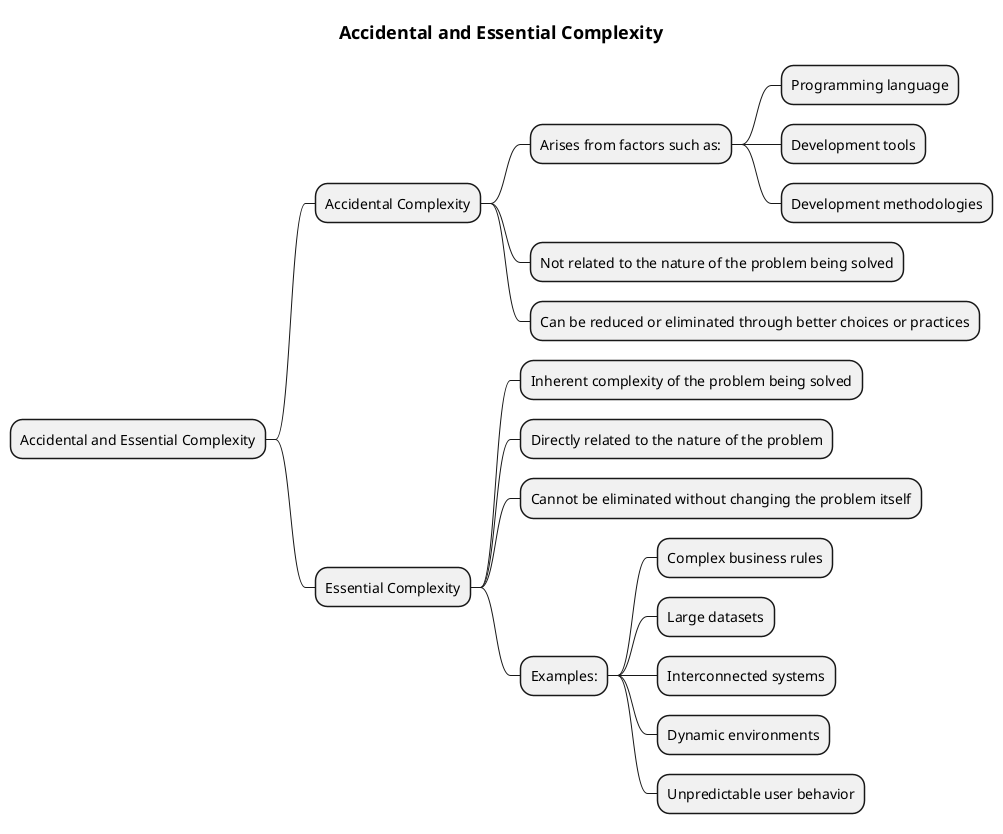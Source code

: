 @startmindmap
title = Accidental and Essential Complexity

* Accidental and Essential Complexity
** Accidental Complexity
*** Arises from factors such as:
**** Programming language
**** Development tools
**** Development methodologies
*** Not related to the nature of the problem being solved
*** Can be reduced or eliminated through better choices or practices
** Essential Complexity
*** Inherent complexity of the problem being solved
*** Directly related to the nature of the problem
*** Cannot be eliminated without changing the problem itself
*** Examples:
**** Complex business rules
**** Large datasets
**** Interconnected systems
**** Dynamic environments
**** Unpredictable user behavior
@endmindmap
